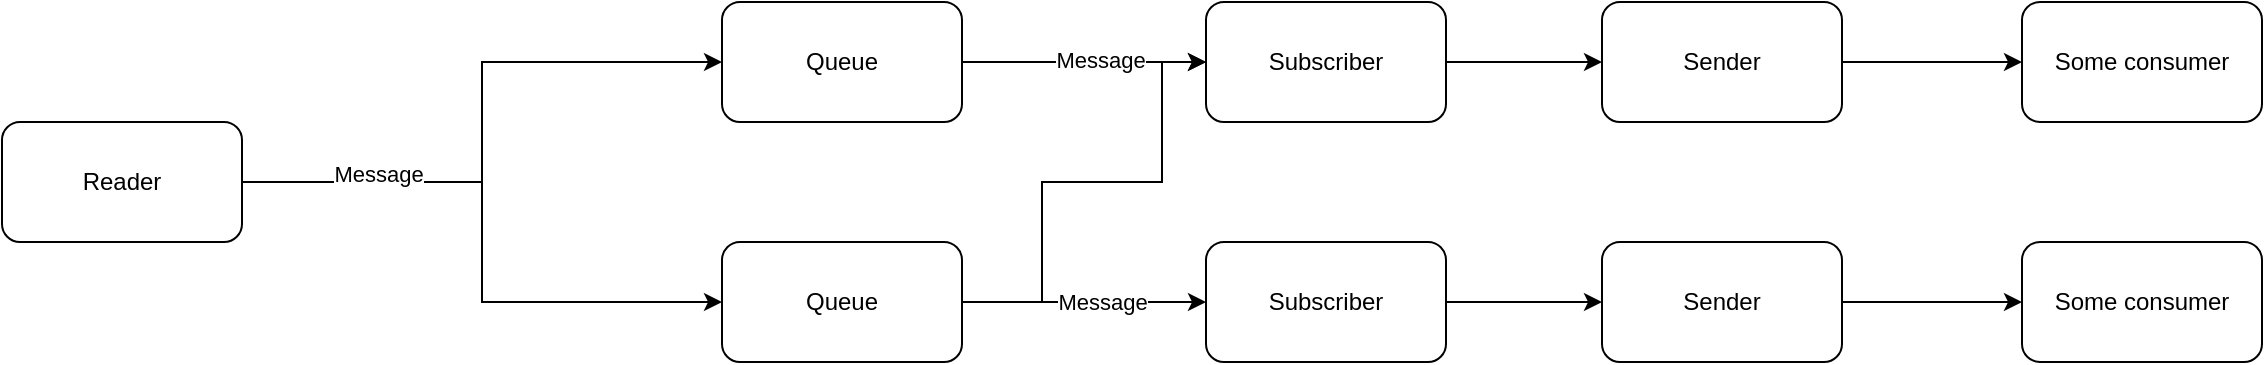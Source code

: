 <mxfile version="21.6.5" type="device">
  <diagram name="Page-1" id="xYisCogeK6NA9lcWXCFI">
    <mxGraphModel dx="670" dy="613" grid="1" gridSize="10" guides="1" tooltips="1" connect="1" arrows="1" fold="1" page="1" pageScale="1" pageWidth="850" pageHeight="1100" math="0" shadow="0">
      <root>
        <mxCell id="0" />
        <mxCell id="1" parent="0" />
        <mxCell id="JylDITD8tt5lFrxj-cbC-1" value="Reader" style="rounded=1;whiteSpace=wrap;html=1;" parent="1" vertex="1">
          <mxGeometry y="400" width="120" height="60" as="geometry" />
        </mxCell>
        <mxCell id="JylDITD8tt5lFrxj-cbC-6" style="edgeStyle=orthogonalEdgeStyle;rounded=0;orthogonalLoop=1;jettySize=auto;html=1;exitX=1;exitY=0.5;exitDx=0;exitDy=0;entryX=0;entryY=0.5;entryDx=0;entryDy=0;" parent="1" source="JylDITD8tt5lFrxj-cbC-1" target="JylDITD8tt5lFrxj-cbC-7" edge="1">
          <mxGeometry relative="1" as="geometry">
            <mxPoint x="230" y="360" as="targetPoint" />
            <mxPoint x="140" y="430" as="sourcePoint" />
          </mxGeometry>
        </mxCell>
        <mxCell id="JylDITD8tt5lFrxj-cbC-9" style="edgeStyle=orthogonalEdgeStyle;rounded=0;orthogonalLoop=1;jettySize=auto;html=1;exitX=1;exitY=0.5;exitDx=0;exitDy=0;entryX=0;entryY=0.5;entryDx=0;entryDy=0;" parent="1" source="JylDITD8tt5lFrxj-cbC-1" target="JylDITD8tt5lFrxj-cbC-8" edge="1">
          <mxGeometry relative="1" as="geometry">
            <mxPoint x="140" y="430" as="sourcePoint" />
          </mxGeometry>
        </mxCell>
        <mxCell id="JylDITD8tt5lFrxj-cbC-10" value="Message" style="edgeLabel;html=1;align=center;verticalAlign=middle;resizable=0;points=[];" parent="JylDITD8tt5lFrxj-cbC-9" vertex="1" connectable="0">
          <mxGeometry x="-0.55" y="4" relative="1" as="geometry">
            <mxPoint as="offset" />
          </mxGeometry>
        </mxCell>
        <mxCell id="JylDITD8tt5lFrxj-cbC-12" style="edgeStyle=orthogonalEdgeStyle;rounded=0;orthogonalLoop=1;jettySize=auto;html=1;exitX=1;exitY=0.5;exitDx=0;exitDy=0;entryX=0;entryY=0.5;entryDx=0;entryDy=0;" parent="1" source="JylDITD8tt5lFrxj-cbC-7" target="JylDITD8tt5lFrxj-cbC-11" edge="1">
          <mxGeometry relative="1" as="geometry" />
        </mxCell>
        <mxCell id="UiBys5OA9fSiPL-8dDsM-2" value="Message" style="edgeLabel;html=1;align=center;verticalAlign=middle;resizable=0;points=[];" parent="JylDITD8tt5lFrxj-cbC-12" vertex="1" connectable="0">
          <mxGeometry x="0.124" y="1" relative="1" as="geometry">
            <mxPoint as="offset" />
          </mxGeometry>
        </mxCell>
        <mxCell id="JylDITD8tt5lFrxj-cbC-7" value="Queue" style="rounded=1;whiteSpace=wrap;html=1;" parent="1" vertex="1">
          <mxGeometry x="360" y="340" width="120" height="60" as="geometry" />
        </mxCell>
        <mxCell id="JylDITD8tt5lFrxj-cbC-14" style="edgeStyle=orthogonalEdgeStyle;rounded=0;orthogonalLoop=1;jettySize=auto;html=1;exitX=1;exitY=0.5;exitDx=0;exitDy=0;entryX=0;entryY=0.5;entryDx=0;entryDy=0;" parent="1" source="JylDITD8tt5lFrxj-cbC-8" target="UiBys5OA9fSiPL-8dDsM-1" edge="1">
          <mxGeometry relative="1" as="geometry">
            <mxPoint x="690" y="490" as="targetPoint" />
          </mxGeometry>
        </mxCell>
        <mxCell id="JylDITD8tt5lFrxj-cbC-15" value="Message" style="edgeLabel;html=1;align=center;verticalAlign=middle;resizable=0;points=[];" parent="JylDITD8tt5lFrxj-cbC-14" vertex="1" connectable="0">
          <mxGeometry x="0.538" y="-2" relative="1" as="geometry">
            <mxPoint x="-24" y="-2" as="offset" />
          </mxGeometry>
        </mxCell>
        <mxCell id="UiBys5OA9fSiPL-8dDsM-4" style="edgeStyle=orthogonalEdgeStyle;rounded=0;orthogonalLoop=1;jettySize=auto;html=1;exitX=1;exitY=0.5;exitDx=0;exitDy=0;entryX=0;entryY=0.5;entryDx=0;entryDy=0;" parent="1" source="JylDITD8tt5lFrxj-cbC-8" target="JylDITD8tt5lFrxj-cbC-11" edge="1">
          <mxGeometry relative="1" as="geometry">
            <Array as="points">
              <mxPoint x="520" y="490" />
              <mxPoint x="520" y="430" />
              <mxPoint x="580" y="430" />
              <mxPoint x="580" y="370" />
            </Array>
          </mxGeometry>
        </mxCell>
        <mxCell id="JylDITD8tt5lFrxj-cbC-8" value="Queue" style="rounded=1;whiteSpace=wrap;html=1;" parent="1" vertex="1">
          <mxGeometry x="360" y="460" width="120" height="60" as="geometry" />
        </mxCell>
        <mxCell id="zP7F252CTfWtxzJ--F9P-4" style="edgeStyle=orthogonalEdgeStyle;rounded=0;orthogonalLoop=1;jettySize=auto;html=1;exitX=1;exitY=0.5;exitDx=0;exitDy=0;entryX=0;entryY=0.5;entryDx=0;entryDy=0;" edge="1" parent="1" source="JylDITD8tt5lFrxj-cbC-11" target="zP7F252CTfWtxzJ--F9P-1">
          <mxGeometry relative="1" as="geometry" />
        </mxCell>
        <mxCell id="JylDITD8tt5lFrxj-cbC-11" value="Subscriber" style="rounded=1;whiteSpace=wrap;html=1;" parent="1" vertex="1">
          <mxGeometry x="602" y="340" width="120" height="60" as="geometry" />
        </mxCell>
        <mxCell id="zP7F252CTfWtxzJ--F9P-3" style="edgeStyle=orthogonalEdgeStyle;rounded=0;orthogonalLoop=1;jettySize=auto;html=1;exitX=1;exitY=0.5;exitDx=0;exitDy=0;entryX=0;entryY=0.5;entryDx=0;entryDy=0;" edge="1" parent="1" source="UiBys5OA9fSiPL-8dDsM-1" target="zP7F252CTfWtxzJ--F9P-2">
          <mxGeometry relative="1" as="geometry" />
        </mxCell>
        <mxCell id="UiBys5OA9fSiPL-8dDsM-1" value="Subscriber" style="rounded=1;whiteSpace=wrap;html=1;" parent="1" vertex="1">
          <mxGeometry x="602" y="460" width="120" height="60" as="geometry" />
        </mxCell>
        <mxCell id="UiBys5OA9fSiPL-8dDsM-7" value="Some consumer" style="rounded=1;whiteSpace=wrap;html=1;" parent="1" vertex="1">
          <mxGeometry x="1010" y="460" width="120" height="60" as="geometry" />
        </mxCell>
        <mxCell id="UiBys5OA9fSiPL-8dDsM-8" value="Some consumer" style="rounded=1;whiteSpace=wrap;html=1;" parent="1" vertex="1">
          <mxGeometry x="1010" y="340" width="120" height="60" as="geometry" />
        </mxCell>
        <mxCell id="zP7F252CTfWtxzJ--F9P-5" style="edgeStyle=orthogonalEdgeStyle;rounded=0;orthogonalLoop=1;jettySize=auto;html=1;exitX=1;exitY=0.5;exitDx=0;exitDy=0;entryX=0;entryY=0.5;entryDx=0;entryDy=0;" edge="1" parent="1" source="zP7F252CTfWtxzJ--F9P-1" target="UiBys5OA9fSiPL-8dDsM-8">
          <mxGeometry relative="1" as="geometry" />
        </mxCell>
        <mxCell id="zP7F252CTfWtxzJ--F9P-1" value="Sender" style="rounded=1;whiteSpace=wrap;html=1;" vertex="1" parent="1">
          <mxGeometry x="800" y="340" width="120" height="60" as="geometry" />
        </mxCell>
        <mxCell id="zP7F252CTfWtxzJ--F9P-6" style="edgeStyle=orthogonalEdgeStyle;rounded=0;orthogonalLoop=1;jettySize=auto;html=1;exitX=1;exitY=0.5;exitDx=0;exitDy=0;entryX=0;entryY=0.5;entryDx=0;entryDy=0;" edge="1" parent="1" source="zP7F252CTfWtxzJ--F9P-2" target="UiBys5OA9fSiPL-8dDsM-7">
          <mxGeometry relative="1" as="geometry" />
        </mxCell>
        <mxCell id="zP7F252CTfWtxzJ--F9P-2" value="Sender" style="rounded=1;whiteSpace=wrap;html=1;" vertex="1" parent="1">
          <mxGeometry x="800" y="460" width="120" height="60" as="geometry" />
        </mxCell>
      </root>
    </mxGraphModel>
  </diagram>
</mxfile>
